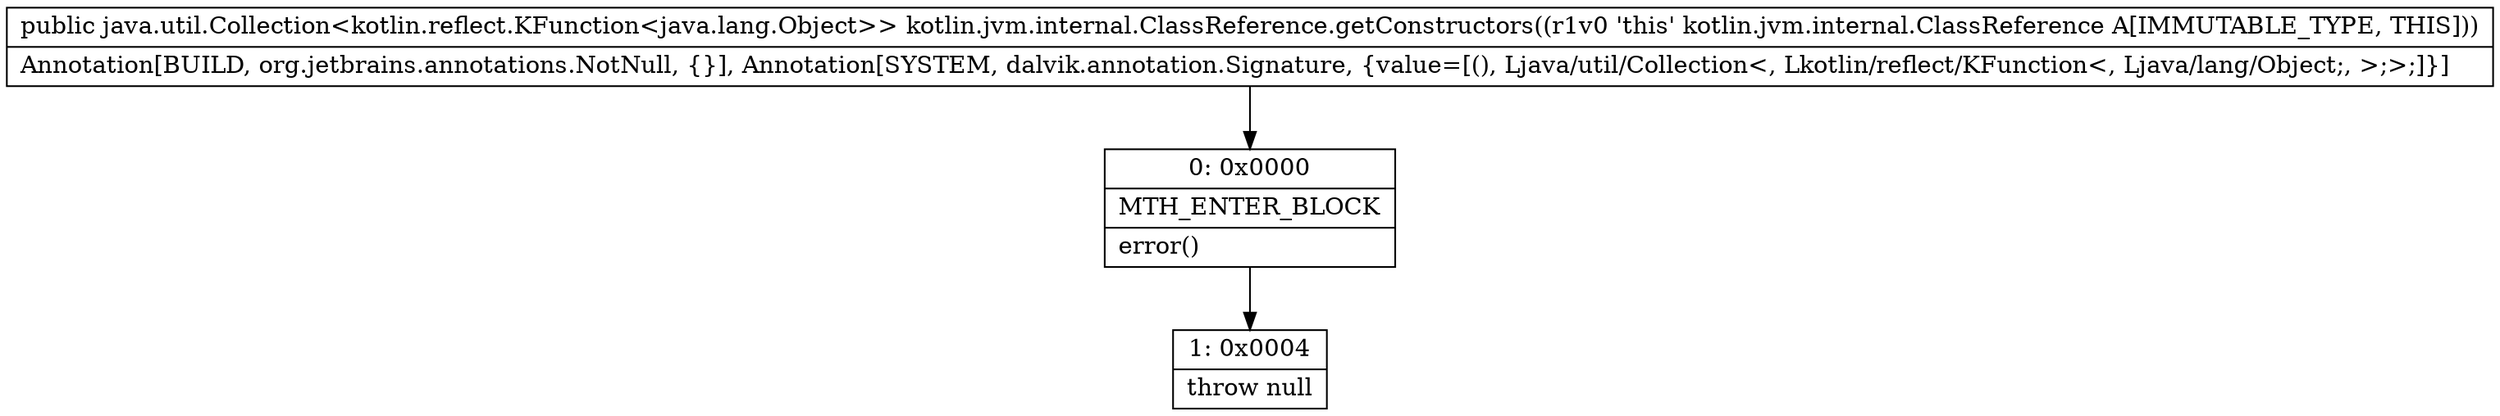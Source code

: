 digraph "CFG forkotlin.jvm.internal.ClassReference.getConstructors()Ljava\/util\/Collection;" {
Node_0 [shape=record,label="{0\:\ 0x0000|MTH_ENTER_BLOCK\l|error()\l}"];
Node_1 [shape=record,label="{1\:\ 0x0004|throw null\l}"];
MethodNode[shape=record,label="{public java.util.Collection\<kotlin.reflect.KFunction\<java.lang.Object\>\> kotlin.jvm.internal.ClassReference.getConstructors((r1v0 'this' kotlin.jvm.internal.ClassReference A[IMMUTABLE_TYPE, THIS]))  | Annotation[BUILD, org.jetbrains.annotations.NotNull, \{\}], Annotation[SYSTEM, dalvik.annotation.Signature, \{value=[(), Ljava\/util\/Collection\<, Lkotlin\/reflect\/KFunction\<, Ljava\/lang\/Object;, \>;\>;]\}]\l}"];
MethodNode -> Node_0;
Node_0 -> Node_1;
}

